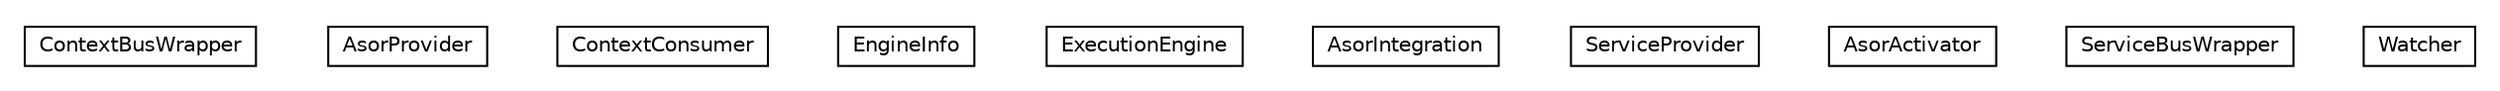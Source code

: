 #!/usr/local/bin/dot
#
# Class diagram 
# Generated by UMLGraph version R5_6-24-gf6e263 (http://www.umlgraph.org/)
#

digraph G {
	edge [fontname="Helvetica",fontsize=10,labelfontname="Helvetica",labelfontsize=10];
	node [fontname="Helvetica",fontsize=10,shape=plaintext];
	nodesep=0.25;
	ranksep=0.5;
	// org.universAAL.service.asor.ContextBusWrapper
	c1025634 [label=<<table title="org.universAAL.service.asor.ContextBusWrapper" border="0" cellborder="1" cellspacing="0" cellpadding="2" port="p" href="./ContextBusWrapper.html">
		<tr><td><table border="0" cellspacing="0" cellpadding="1">
<tr><td align="center" balign="center"> ContextBusWrapper </td></tr>
		</table></td></tr>
		</table>>, URL="./ContextBusWrapper.html", fontname="Helvetica", fontcolor="black", fontsize=10.0];
	// org.universAAL.service.asor.AsorProvider
	c1025635 [label=<<table title="org.universAAL.service.asor.AsorProvider" border="0" cellborder="1" cellspacing="0" cellpadding="2" port="p" href="./AsorProvider.html">
		<tr><td><table border="0" cellspacing="0" cellpadding="1">
<tr><td align="center" balign="center"> AsorProvider </td></tr>
		</table></td></tr>
		</table>>, URL="./AsorProvider.html", fontname="Helvetica", fontcolor="black", fontsize=10.0];
	// org.universAAL.service.asor.ContextConsumer
	c1025636 [label=<<table title="org.universAAL.service.asor.ContextConsumer" border="0" cellborder="1" cellspacing="0" cellpadding="2" port="p" href="./ContextConsumer.html">
		<tr><td><table border="0" cellspacing="0" cellpadding="1">
<tr><td align="center" balign="center"> ContextConsumer </td></tr>
		</table></td></tr>
		</table>>, URL="./ContextConsumer.html", fontname="Helvetica", fontcolor="black", fontsize=10.0];
	// org.universAAL.service.asor.EngineInfo
	c1025637 [label=<<table title="org.universAAL.service.asor.EngineInfo" border="0" cellborder="1" cellspacing="0" cellpadding="2" port="p" href="./EngineInfo.html">
		<tr><td><table border="0" cellspacing="0" cellpadding="1">
<tr><td align="center" balign="center"> EngineInfo </td></tr>
		</table></td></tr>
		</table>>, URL="./EngineInfo.html", fontname="Helvetica", fontcolor="black", fontsize=10.0];
	// org.universAAL.service.asor.ExecutionEngine
	c1025638 [label=<<table title="org.universAAL.service.asor.ExecutionEngine" border="0" cellborder="1" cellspacing="0" cellpadding="2" port="p" href="./ExecutionEngine.html">
		<tr><td><table border="0" cellspacing="0" cellpadding="1">
<tr><td align="center" balign="center"> ExecutionEngine </td></tr>
		</table></td></tr>
		</table>>, URL="./ExecutionEngine.html", fontname="Helvetica", fontcolor="black", fontsize=10.0];
	// org.universAAL.service.asor.AsorIntegration
	c1025639 [label=<<table title="org.universAAL.service.asor.AsorIntegration" border="0" cellborder="1" cellspacing="0" cellpadding="2" port="p" href="./AsorIntegration.html">
		<tr><td><table border="0" cellspacing="0" cellpadding="1">
<tr><td align="center" balign="center"> AsorIntegration </td></tr>
		</table></td></tr>
		</table>>, URL="./AsorIntegration.html", fontname="Helvetica", fontcolor="black", fontsize=10.0];
	// org.universAAL.service.asor.ServiceProvider
	c1025640 [label=<<table title="org.universAAL.service.asor.ServiceProvider" border="0" cellborder="1" cellspacing="0" cellpadding="2" port="p" href="./ServiceProvider.html">
		<tr><td><table border="0" cellspacing="0" cellpadding="1">
<tr><td align="center" balign="center"> ServiceProvider </td></tr>
		</table></td></tr>
		</table>>, URL="./ServiceProvider.html", fontname="Helvetica", fontcolor="black", fontsize=10.0];
	// org.universAAL.service.asor.AsorActivator
	c1025641 [label=<<table title="org.universAAL.service.asor.AsorActivator" border="0" cellborder="1" cellspacing="0" cellpadding="2" port="p" href="./AsorActivator.html">
		<tr><td><table border="0" cellspacing="0" cellpadding="1">
<tr><td align="center" balign="center"> AsorActivator </td></tr>
		</table></td></tr>
		</table>>, URL="./AsorActivator.html", fontname="Helvetica", fontcolor="black", fontsize=10.0];
	// org.universAAL.service.asor.ServiceBusWrapper
	c1025642 [label=<<table title="org.universAAL.service.asor.ServiceBusWrapper" border="0" cellborder="1" cellspacing="0" cellpadding="2" port="p" href="./ServiceBusWrapper.html">
		<tr><td><table border="0" cellspacing="0" cellpadding="1">
<tr><td align="center" balign="center"> ServiceBusWrapper </td></tr>
		</table></td></tr>
		</table>>, URL="./ServiceBusWrapper.html", fontname="Helvetica", fontcolor="black", fontsize=10.0];
	// org.universAAL.service.asor.Watcher
	c1025643 [label=<<table title="org.universAAL.service.asor.Watcher" border="0" cellborder="1" cellspacing="0" cellpadding="2" port="p" href="./Watcher.html">
		<tr><td><table border="0" cellspacing="0" cellpadding="1">
<tr><td align="center" balign="center"> Watcher </td></tr>
		</table></td></tr>
		</table>>, URL="./Watcher.html", fontname="Helvetica", fontcolor="black", fontsize=10.0];
}

